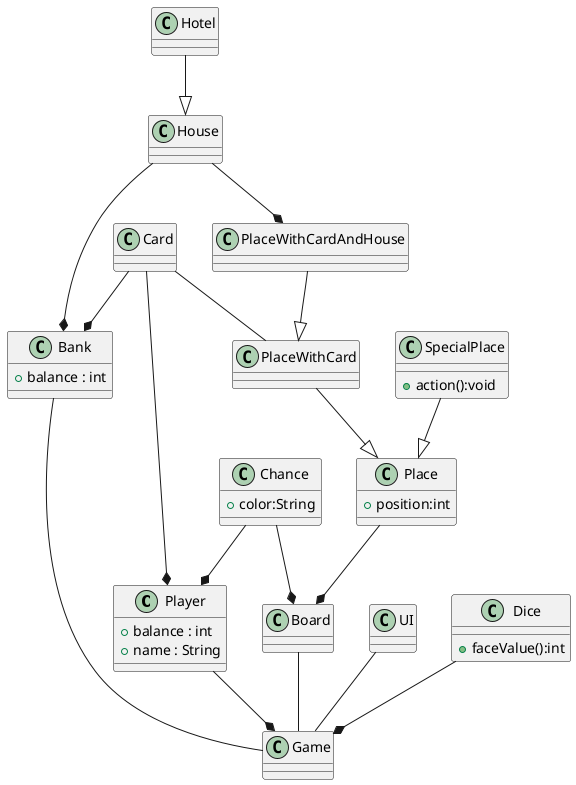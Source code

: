@startuml
class Player{
    +balance : int
    +name : String
}
class Bank{
    'we can allow infinite balance in bank
    +balance : int
}
class Game {}

class UI {}

class Board {}
class Place{
    +position:int
}
class SpecialPlace{
    +action():void
}
class PlaceWithCard{}
class PlaceWithCardAndHouse{} 
class Card{}
class House{}
class Hotel{}
class Dice{
    +faceValue():int
}
class Chance{
    +color:String
}

Player --* Game
Bank -- Game
Board -- Game
Card -- PlaceWithCard
Place --* Board
Dice --* Game
House --* PlaceWithCardAndHouse
House --* Bank
Chance --* Board
Card --* Bank
Card --* Player
Chance --* Player
Hotel --|> House
UI -- Game
SpecialPlace --|> Place
PlaceWithCard --|> Place
PlaceWithCardAndHouse --|> PlaceWithCard
@enduml